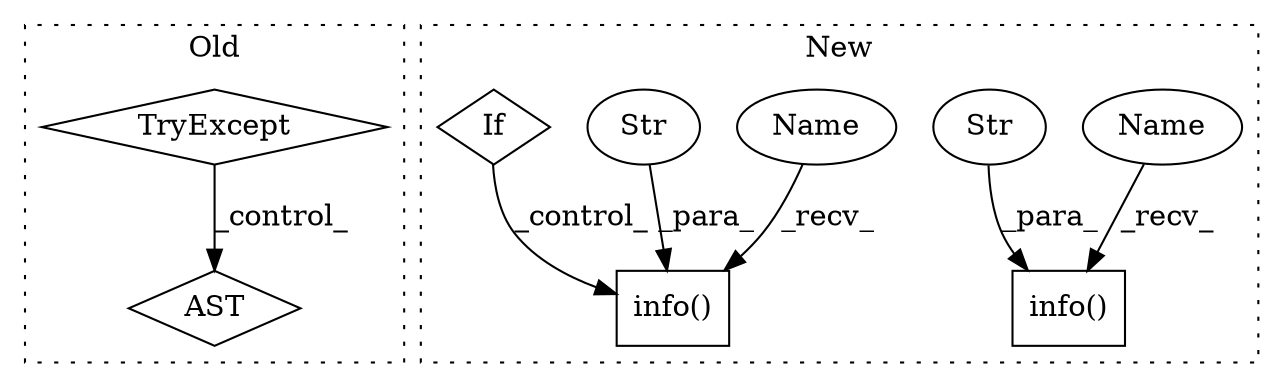 digraph G {
subgraph cluster0 {
1 [label="TryExcept" a="71" s="2446" l="25" shape="diamond"];
3 [label="AST" a="2" s="2789,0" l="7,0" shape="diamond"];
label = "Old";
style="dotted";
}
subgraph cluster1 {
2 [label="info()" a="75" s="3661,3771" l="13,1" shape="box"];
4 [label="Str" a="66" s="3674" l="97" shape="ellipse"];
5 [label="info()" a="75" s="4825,4991" l="42,1" shape="box"];
6 [label="Str" a="66" s="4867" l="124" shape="ellipse"];
7 [label="If" a="96" s="4356" l="3" shape="diamond"];
8 [label="Name" a="87" s="3661" l="7" shape="ellipse"];
9 [label="Name" a="87" s="4825" l="7" shape="ellipse"];
label = "New";
style="dotted";
}
1 -> 3 [label="_control_"];
4 -> 2 [label="_para_"];
6 -> 5 [label="_para_"];
7 -> 5 [label="_control_"];
8 -> 2 [label="_recv_"];
9 -> 5 [label="_recv_"];
}